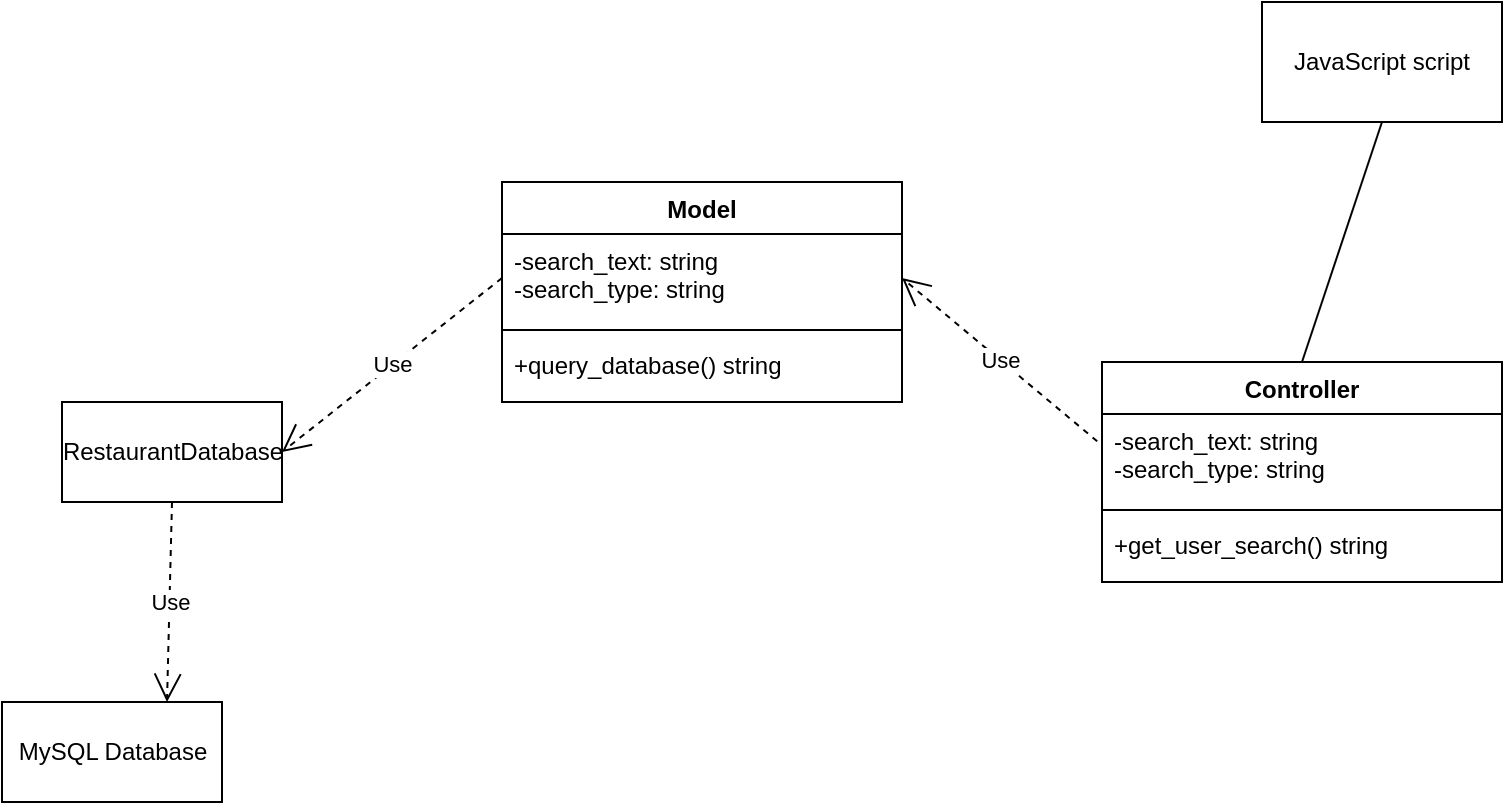 <mxfile version="13.10.9" type="device"><diagram id="VYSAs37YGcOXf8TIxEo4" name="Page-1"><mxGraphModel dx="1468" dy="796" grid="1" gridSize="10" guides="1" tooltips="1" connect="1" arrows="1" fold="1" page="1" pageScale="1" pageWidth="850" pageHeight="1100" math="0" shadow="0"><root><mxCell id="0"/><mxCell id="1" parent="0"/><mxCell id="5PNWSCxunP3LFK9HshIh-18" value="Controller" style="swimlane;fontStyle=1;align=center;verticalAlign=top;childLayout=stackLayout;horizontal=1;startSize=26;horizontalStack=0;resizeParent=1;resizeParentMax=0;resizeLast=0;collapsible=1;marginBottom=0;" vertex="1" parent="1"><mxGeometry x="610" y="440" width="200" height="110" as="geometry"><mxRectangle x="670" y="415" width="90" height="26" as="alternateBounds"/></mxGeometry></mxCell><mxCell id="5PNWSCxunP3LFK9HshIh-19" value="-search_text: string&#10;-search_type: string" style="text;strokeColor=none;fillColor=none;align=left;verticalAlign=top;spacingLeft=4;spacingRight=4;overflow=hidden;rotatable=0;points=[[0,0.5],[1,0.5]];portConstraint=eastwest;" vertex="1" parent="5PNWSCxunP3LFK9HshIh-18"><mxGeometry y="26" width="200" height="44" as="geometry"/></mxCell><mxCell id="5PNWSCxunP3LFK9HshIh-20" value="" style="line;strokeWidth=1;fillColor=none;align=left;verticalAlign=middle;spacingTop=-1;spacingLeft=3;spacingRight=3;rotatable=0;labelPosition=right;points=[];portConstraint=eastwest;" vertex="1" parent="5PNWSCxunP3LFK9HshIh-18"><mxGeometry y="70" width="200" height="8" as="geometry"/></mxCell><mxCell id="5PNWSCxunP3LFK9HshIh-21" value="+get_user_search() string" style="text;strokeColor=none;fillColor=none;align=left;verticalAlign=top;spacingLeft=4;spacingRight=4;overflow=hidden;rotatable=0;points=[[0,0.5],[1,0.5]];portConstraint=eastwest;" vertex="1" parent="5PNWSCxunP3LFK9HshIh-18"><mxGeometry y="78" width="200" height="32" as="geometry"/></mxCell><mxCell id="5PNWSCxunP3LFK9HshIh-35" value="RestaurantDatabase" style="html=1;" vertex="1" parent="1"><mxGeometry x="90" y="460" width="110" height="50" as="geometry"/></mxCell><mxCell id="5PNWSCxunP3LFK9HshIh-36" value="MySQL Database" style="html=1;" vertex="1" parent="1"><mxGeometry x="60" y="610" width="110" height="50" as="geometry"/></mxCell><mxCell id="5PNWSCxunP3LFK9HshIh-37" value="Use" style="endArrow=open;endSize=12;dashed=1;html=1;exitX=0.5;exitY=1;exitDx=0;exitDy=0;entryX=0.75;entryY=0;entryDx=0;entryDy=0;" edge="1" parent="1" source="5PNWSCxunP3LFK9HshIh-35" target="5PNWSCxunP3LFK9HshIh-36"><mxGeometry width="160" relative="1" as="geometry"><mxPoint x="394" y="580" as="sourcePoint"/><mxPoint x="554" y="580" as="targetPoint"/><Array as="points"/></mxGeometry></mxCell><mxCell id="5PNWSCxunP3LFK9HshIh-49" value="JavaScript script" style="rounded=0;whiteSpace=wrap;html=1;" vertex="1" parent="1"><mxGeometry x="690" y="260" width="120" height="60" as="geometry"/></mxCell><mxCell id="5PNWSCxunP3LFK9HshIh-50" value="Model" style="swimlane;fontStyle=1;align=center;verticalAlign=top;childLayout=stackLayout;horizontal=1;startSize=26;horizontalStack=0;resizeParent=1;resizeParentMax=0;resizeLast=0;collapsible=1;marginBottom=0;" vertex="1" parent="1"><mxGeometry x="310" y="350" width="200" height="110" as="geometry"><mxRectangle x="670" y="415" width="90" height="26" as="alternateBounds"/></mxGeometry></mxCell><mxCell id="5PNWSCxunP3LFK9HshIh-51" value="-search_text: string&#10;-search_type: string" style="text;strokeColor=none;fillColor=none;align=left;verticalAlign=top;spacingLeft=4;spacingRight=4;overflow=hidden;rotatable=0;points=[[0,0.5],[1,0.5]];portConstraint=eastwest;" vertex="1" parent="5PNWSCxunP3LFK9HshIh-50"><mxGeometry y="26" width="200" height="44" as="geometry"/></mxCell><mxCell id="5PNWSCxunP3LFK9HshIh-52" value="" style="line;strokeWidth=1;fillColor=none;align=left;verticalAlign=middle;spacingTop=-1;spacingLeft=3;spacingRight=3;rotatable=0;labelPosition=right;points=[];portConstraint=eastwest;" vertex="1" parent="5PNWSCxunP3LFK9HshIh-50"><mxGeometry y="70" width="200" height="8" as="geometry"/></mxCell><mxCell id="5PNWSCxunP3LFK9HshIh-53" value="+query_database() string" style="text;strokeColor=none;fillColor=none;align=left;verticalAlign=top;spacingLeft=4;spacingRight=4;overflow=hidden;rotatable=0;points=[[0,0.5],[1,0.5]];portConstraint=eastwest;" vertex="1" parent="5PNWSCxunP3LFK9HshIh-50"><mxGeometry y="78" width="200" height="32" as="geometry"/></mxCell><mxCell id="5PNWSCxunP3LFK9HshIh-55" value="Use" style="endArrow=open;endSize=12;dashed=1;html=1;exitX=-0.012;exitY=0.31;exitDx=0;exitDy=0;exitPerimeter=0;entryX=1;entryY=0.5;entryDx=0;entryDy=0;" edge="1" parent="1" source="5PNWSCxunP3LFK9HshIh-19" target="5PNWSCxunP3LFK9HshIh-51"><mxGeometry width="160" relative="1" as="geometry"><mxPoint x="670" y="600" as="sourcePoint"/><mxPoint x="830" y="600" as="targetPoint"/></mxGeometry></mxCell><mxCell id="5PNWSCxunP3LFK9HshIh-56" value="Use" style="endArrow=open;endSize=12;dashed=1;html=1;exitX=0;exitY=0.5;exitDx=0;exitDy=0;entryX=1;entryY=0.5;entryDx=0;entryDy=0;" edge="1" parent="1" source="5PNWSCxunP3LFK9HshIh-51" target="5PNWSCxunP3LFK9HshIh-35"><mxGeometry width="160" relative="1" as="geometry"><mxPoint x="267.6" y="411.64" as="sourcePoint"/><mxPoint x="170" y="330" as="targetPoint"/></mxGeometry></mxCell><mxCell id="5PNWSCxunP3LFK9HshIh-57" value="" style="endArrow=none;html=1;entryX=0.5;entryY=1;entryDx=0;entryDy=0;exitX=0.5;exitY=0;exitDx=0;exitDy=0;" edge="1" parent="1" source="5PNWSCxunP3LFK9HshIh-18" target="5PNWSCxunP3LFK9HshIh-49"><mxGeometry width="50" height="50" relative="1" as="geometry"><mxPoint x="720" y="620" as="sourcePoint"/><mxPoint x="770" y="570" as="targetPoint"/></mxGeometry></mxCell></root></mxGraphModel></diagram></mxfile>